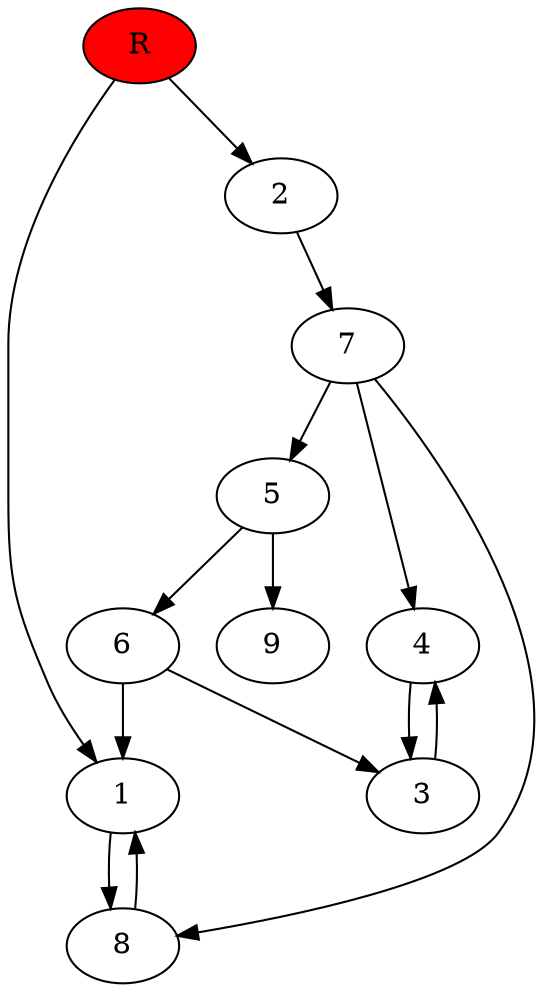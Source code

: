 digraph prb34307 {
	1
	2
	3
	4
	5
	6
	7
	8
	R [fillcolor="#ff0000" style=filled]
	1 -> 8
	2 -> 7
	3 -> 4
	4 -> 3
	5 -> 6
	5 -> 9
	6 -> 1
	6 -> 3
	7 -> 4
	7 -> 5
	7 -> 8
	8 -> 1
	R -> 1
	R -> 2
}
